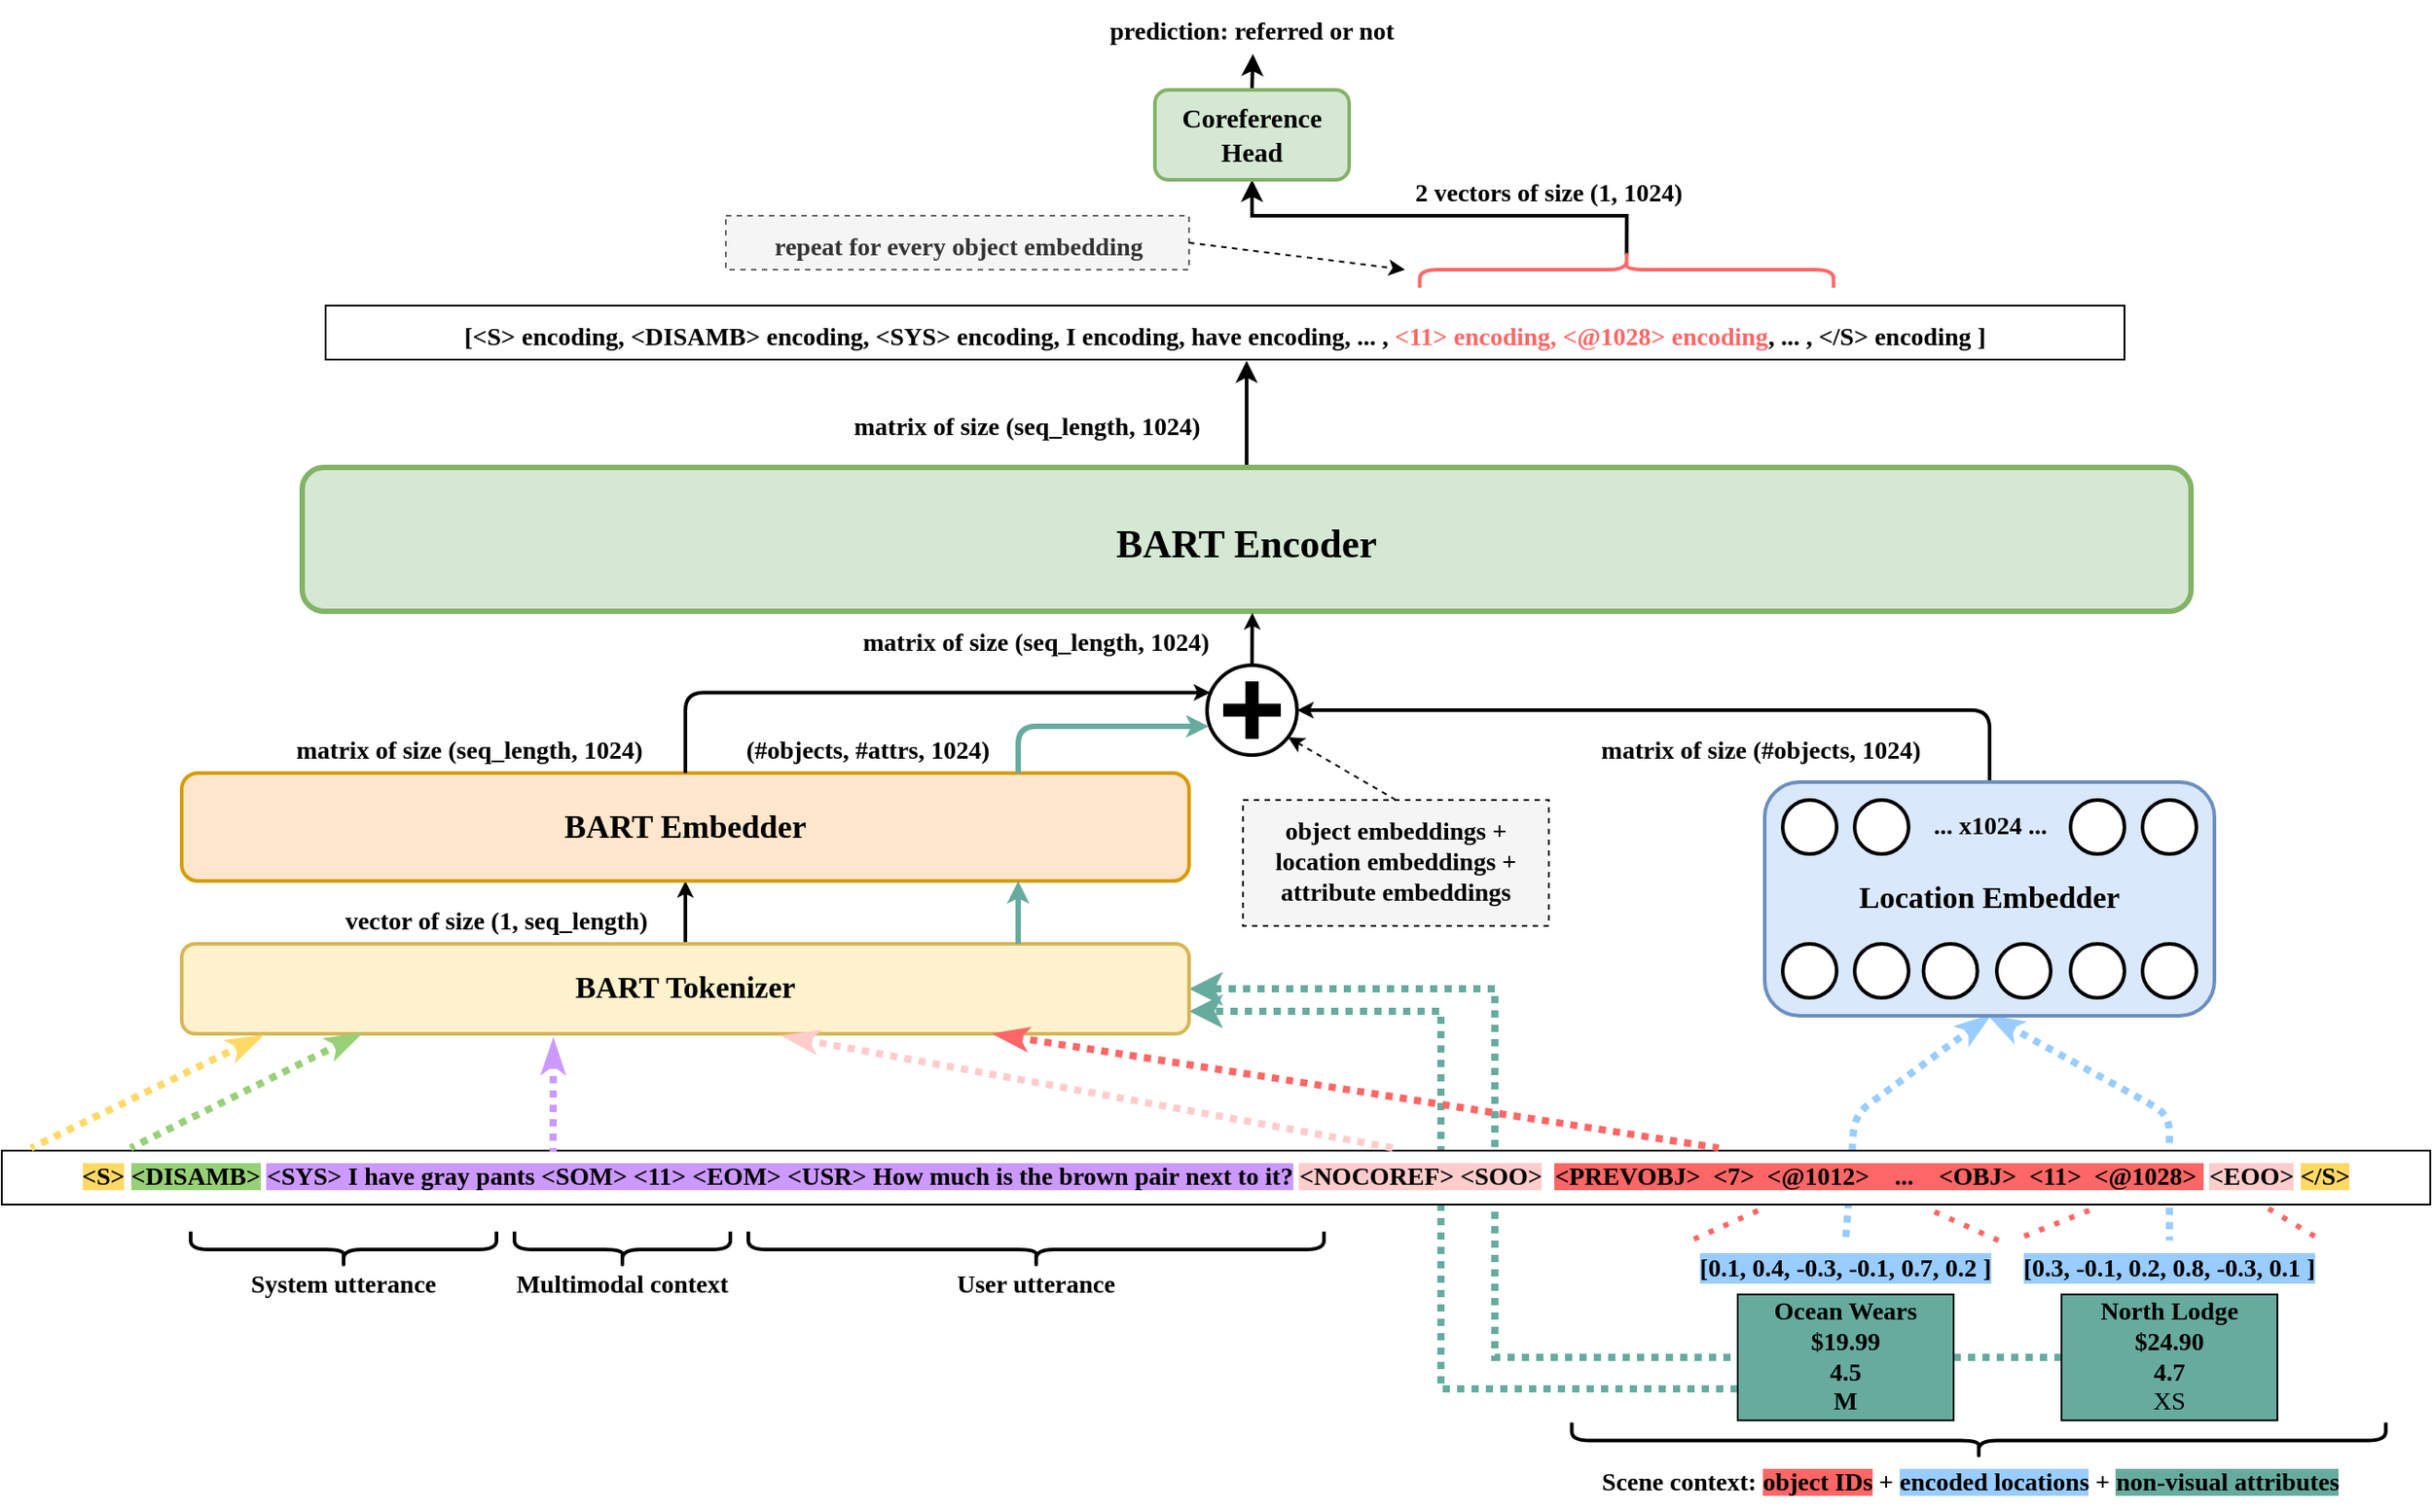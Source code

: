 <mxfile version="20.2.0" type="device"><diagram id="nJRgA7RGaKI04KDYHkOZ" name="Página-1"><mxGraphModel dx="3581" dy="1219" grid="0" gridSize="10" guides="1" tooltips="1" connect="1" arrows="1" fold="1" page="0" pageScale="1" pageWidth="827" pageHeight="1169" math="0" shadow="0"><root><mxCell id="0"/><mxCell id="1" parent="0"/><mxCell id="CJHG4yioOYbtJioHeOjv-8" style="edgeStyle=orthogonalEdgeStyle;rounded=0;orthogonalLoop=1;jettySize=auto;html=1;exitX=0;exitY=0.5;exitDx=0;exitDy=0;entryX=1;entryY=0.5;entryDx=0;entryDy=0;dashed=1;dashPattern=1 1;fontFamily=Montserrat;fontSource=https%3A%2F%2Ffonts.googleapis.com%2Fcss%3Ffamily%3DMontserrat;fontSize=14;strokeColor=#67AB9F;strokeWidth=4;" edge="1" parent="1" source="CJHG4yioOYbtJioHeOjv-4" target="u8ArKfXHlO8BDRcM86fr-21"><mxGeometry relative="1" as="geometry"><Array as="points"><mxPoint x="-800" y="745"/><mxPoint x="-800" y="540"/></Array></mxGeometry></mxCell><mxCell id="CJHG4yioOYbtJioHeOjv-6" style="edgeStyle=orthogonalEdgeStyle;rounded=0;orthogonalLoop=1;jettySize=auto;html=1;exitX=0;exitY=0.75;exitDx=0;exitDy=0;entryX=1;entryY=0.75;entryDx=0;entryDy=0;fontFamily=Montserrat;fontSource=https%3A%2F%2Ffonts.googleapis.com%2Fcss%3Ffamily%3DMontserrat;fontSize=14;dashed=1;dashPattern=1 1;strokeWidth=4;strokeColor=#67AB9F;" edge="1" parent="1" source="CJHG4yioOYbtJioHeOjv-3" target="u8ArKfXHlO8BDRcM86fr-21"><mxGeometry relative="1" as="geometry"><Array as="points"><mxPoint x="-830" y="763"/><mxPoint x="-830" y="553"/></Array></mxGeometry></mxCell><mxCell id="u8ArKfXHlO8BDRcM86fr-39" value="" style="endArrow=none;dashed=1;html=1;dashPattern=1 1;fontFamily=Montserrat;fontSource=https%3A%2F%2Ffonts.googleapis.com%2Fcss%3Ffamily%3DMontserrat;fontSize=14;fontColor=#000000;strokeColor=#99CCFF;strokeWidth=4;entryX=0.5;entryY=0;entryDx=0;entryDy=0;exitX=0.5;exitY=1;exitDx=0;exitDy=0;rounded=1;startArrow=classicThin;startFill=1;" parent="1" source="u8ArKfXHlO8BDRcM86fr-24" target="u8ArKfXHlO8BDRcM86fr-3" edge="1"><mxGeometry width="50" height="50" relative="1" as="geometry"><mxPoint x="-505" y="585.0" as="sourcePoint"/><mxPoint x="-595" y="690" as="targetPoint"/><Array as="points"><mxPoint x="-425" y="610"/></Array></mxGeometry></mxCell><mxCell id="u8ArKfXHlO8BDRcM86fr-38" value="" style="endArrow=none;dashed=1;html=1;dashPattern=1 1;fontFamily=Montserrat;fontSource=https%3A%2F%2Ffonts.googleapis.com%2Fcss%3Ffamily%3DMontserrat;fontSize=14;fontColor=#000000;strokeColor=#99CCFF;strokeWidth=4;entryX=0.5;entryY=0;entryDx=0;entryDy=0;exitX=0.5;exitY=1;exitDx=0;exitDy=0;rounded=1;startArrow=classicThin;startFill=1;" parent="1" source="u8ArKfXHlO8BDRcM86fr-24" target="u8ArKfXHlO8BDRcM86fr-2" edge="1"><mxGeometry width="50" height="50" relative="1" as="geometry"><mxPoint x="-870" y="590" as="sourcePoint"/><mxPoint x="-820" y="540" as="targetPoint"/><Array as="points"><mxPoint x="-600" y="610"/></Array></mxGeometry></mxCell><mxCell id="u8ArKfXHlO8BDRcM86fr-8" value="" style="rounded=0;whiteSpace=wrap;html=1;labelBackgroundColor=#99CCFF;fontFamily=Montserrat;fontSource=https%3A%2F%2Ffonts.googleapis.com%2Fcss%3Ffamily%3DMontserrat;fontSize=14;" parent="1" vertex="1"><mxGeometry x="-1630" y="630" width="1350" height="30" as="geometry"/></mxCell><mxCell id="u8ArKfXHlO8BDRcM86fr-1" value="&lt;font style=&quot;font-size: 14px;&quot; data-font-src=&quot;https://fonts.googleapis.com/css?family=Montserrat&quot; face=&quot;Montserrat&quot;&gt;&lt;b&gt;&lt;span style=&quot;background-color: rgb(255, 217, 102);&quot;&gt;&amp;lt;S&amp;gt;&lt;/span&gt; &lt;span style=&quot;background-color: rgb(151, 208, 119);&quot;&gt;&amp;lt;DISAMB&amp;gt;&lt;/span&gt; &lt;span style=&quot;background-color: rgb(204, 153, 255);&quot;&gt;&amp;lt;SYS&amp;gt; I have gray pants &amp;lt;SOM&amp;gt; &amp;lt;11&amp;gt; &amp;lt;EOM&amp;gt; &amp;lt;USR&amp;gt; How much is the brown pair next to it?&lt;/span&gt; &lt;span style=&quot;background-color: rgb(255, 204, 204);&quot;&gt;&amp;lt;NOCOREF&amp;gt; &amp;lt;SOO&amp;gt;&lt;/span&gt;&amp;nbsp; &lt;span style=&quot;background-color: rgb(255, 102, 102);&quot;&gt;&amp;lt;PREVOBJ&amp;gt;&amp;nbsp; &amp;lt;7&amp;gt;&amp;nbsp;&amp;nbsp;&lt;/span&gt;&lt;span style=&quot;background-color: rgb(255, 102, 102);&quot;&gt;&amp;lt;@1012&amp;gt;&amp;nbsp; &amp;nbsp; ...&amp;nbsp; &amp;nbsp; &amp;lt;OBJ&amp;gt;&amp;nbsp; &amp;lt;11&amp;gt;&amp;nbsp;&amp;nbsp;&lt;/span&gt;&lt;span style=&quot;background-color: rgb(255, 102, 102);&quot;&gt;&amp;lt;@1028&amp;gt;&amp;nbsp;&lt;/span&gt; &lt;span style=&quot;background-color: rgb(255, 204, 204);&quot;&gt;&amp;lt;EOO&amp;gt;&lt;/span&gt; &lt;span style=&quot;background-color: rgb(255, 217, 102);&quot;&gt;&amp;lt;/S&amp;gt;&lt;/span&gt;&lt;/b&gt;&lt;/font&gt;" style="text;html=1;strokeColor=none;fillColor=none;align=center;verticalAlign=middle;whiteSpace=wrap;rounded=0;" parent="1" vertex="1"><mxGeometry x="-1630" y="630" width="1350" height="30" as="geometry"/></mxCell><mxCell id="u8ArKfXHlO8BDRcM86fr-2" value="&lt;font face=&quot;Montserrat&quot;&gt;&lt;b&gt;[0.1, 0.4, -0.3, -0.1, 0.7, 0.2 ]&lt;/b&gt;&lt;/font&gt;" style="text;html=1;strokeColor=none;fillColor=none;align=center;verticalAlign=middle;whiteSpace=wrap;rounded=0;labelBackgroundColor=#99CCFF;fontSize=14;" parent="1" vertex="1"><mxGeometry x="-700" y="680" width="190" height="30" as="geometry"/></mxCell><mxCell id="u8ArKfXHlO8BDRcM86fr-3" value="&lt;font face=&quot;Montserrat&quot;&gt;&lt;b&gt;[0.3, -0.1, 0.2, 0.8, -0.3, 0.1 ]&lt;/b&gt;&lt;/font&gt;" style="text;html=1;strokeColor=none;fillColor=none;align=center;verticalAlign=middle;whiteSpace=wrap;rounded=0;labelBackgroundColor=#99CCFF;fontSize=14;" parent="1" vertex="1"><mxGeometry x="-520" y="680" width="190" height="30" as="geometry"/></mxCell><mxCell id="u8ArKfXHlO8BDRcM86fr-4" value="" style="endArrow=none;dashed=1;html=1;dashPattern=1 2;strokeWidth=3;rounded=0;fontFamily=Montserrat;fontSource=https%3A%2F%2Ffonts.googleapis.com%2Fcss%3Ffamily%3DMontserrat;fontSize=14;entryX=0.726;entryY=1.056;entryDx=0;entryDy=0;entryPerimeter=0;exitX=0.056;exitY=-0.024;exitDx=0;exitDy=0;fillColor=#f8cecc;strokeColor=#FF6666;exitPerimeter=0;" parent="1" source="u8ArKfXHlO8BDRcM86fr-2" target="u8ArKfXHlO8BDRcM86fr-1" edge="1"><mxGeometry width="50" height="50" relative="1" as="geometry"><mxPoint x="-910" y="810" as="sourcePoint"/><mxPoint x="-860" y="760" as="targetPoint"/></mxGeometry></mxCell><mxCell id="u8ArKfXHlO8BDRcM86fr-5" value="" style="endArrow=none;dashed=1;html=1;dashPattern=1 2;strokeWidth=3;rounded=0;fontFamily=Montserrat;fontSource=https%3A%2F%2Ffonts.googleapis.com%2Fcss%3Ffamily%3DMontserrat;fontSize=14;entryX=0.792;entryY=1.056;entryDx=0;entryDy=0;entryPerimeter=0;exitX=0;exitY=0;exitDx=0;exitDy=0;fillColor=#f8cecc;strokeColor=#FF6666;" parent="1" source="u8ArKfXHlO8BDRcM86fr-3" target="u8ArKfXHlO8BDRcM86fr-1" edge="1"><mxGeometry width="50" height="50" relative="1" as="geometry"><mxPoint x="-910" y="810" as="sourcePoint"/><mxPoint x="-860" y="760" as="targetPoint"/></mxGeometry></mxCell><mxCell id="u8ArKfXHlO8BDRcM86fr-6" value="" style="endArrow=none;dashed=1;html=1;dashPattern=1 2;strokeWidth=3;rounded=0;fontFamily=Montserrat;fontSource=https%3A%2F%2Ffonts.googleapis.com%2Fcss%3Ffamily%3DMontserrat;fontSize=14;entryX=0.86;entryY=1.1;entryDx=0;entryDy=0;entryPerimeter=0;exitX=0.075;exitY=-0.078;exitDx=0;exitDy=0;fillColor=#f8cecc;strokeColor=#FF6666;exitPerimeter=0;" parent="1" source="u8ArKfXHlO8BDRcM86fr-3" target="u8ArKfXHlO8BDRcM86fr-1" edge="1"><mxGeometry width="50" height="50" relative="1" as="geometry"><mxPoint x="-510" y="690" as="sourcePoint"/><mxPoint x="-550.8" y="671.68" as="targetPoint"/></mxGeometry></mxCell><mxCell id="u8ArKfXHlO8BDRcM86fr-7" value="" style="endArrow=none;dashed=1;html=1;dashPattern=1 2;strokeWidth=3;rounded=0;fontFamily=Montserrat;fontSource=https%3A%2F%2Ffonts.googleapis.com%2Fcss%3Ffamily%3DMontserrat;fontSize=14;entryX=0.931;entryY=1.011;entryDx=0;entryDy=0;entryPerimeter=0;exitX=0.925;exitY=-0.078;exitDx=0;exitDy=0;fillColor=#f8cecc;strokeColor=#FF6666;exitPerimeter=0;" parent="1" source="u8ArKfXHlO8BDRcM86fr-3" target="u8ArKfXHlO8BDRcM86fr-1" edge="1"><mxGeometry width="50" height="50" relative="1" as="geometry"><mxPoint x="-500" y="700" as="sourcePoint"/><mxPoint x="-540.8" y="681.68" as="targetPoint"/></mxGeometry></mxCell><mxCell id="u8ArKfXHlO8BDRcM86fr-9" value="" style="shape=curlyBracket;whiteSpace=wrap;html=1;rounded=1;flipH=1;labelBackgroundColor=#99CCFF;fontFamily=Montserrat;fontSource=https%3A%2F%2Ffonts.googleapis.com%2Fcss%3Ffamily%3DMontserrat;fontSize=14;rotation=90;strokeWidth=2;" parent="1" vertex="1"><mxGeometry x="-1450" y="600" width="20" height="170" as="geometry"/></mxCell><mxCell id="u8ArKfXHlO8BDRcM86fr-10" value="" style="shape=curlyBracket;whiteSpace=wrap;html=1;rounded=1;flipH=1;labelBackgroundColor=#99CCFF;fontFamily=Montserrat;fontSource=https%3A%2F%2Ffonts.googleapis.com%2Fcss%3Ffamily%3DMontserrat;fontSize=14;rotation=90;strokeWidth=2;" parent="1" vertex="1"><mxGeometry x="-1295" y="625" width="20" height="120" as="geometry"/></mxCell><mxCell id="u8ArKfXHlO8BDRcM86fr-11" value="" style="shape=curlyBracket;whiteSpace=wrap;html=1;rounded=1;flipH=1;labelBackgroundColor=#99CCFF;fontFamily=Montserrat;fontSource=https%3A%2F%2Ffonts.googleapis.com%2Fcss%3Ffamily%3DMontserrat;fontSize=14;rotation=90;strokeWidth=2;" parent="1" vertex="1"><mxGeometry x="-1065" y="525" width="20" height="320" as="geometry"/></mxCell><mxCell id="u8ArKfXHlO8BDRcM86fr-12" value="" style="shape=curlyBracket;whiteSpace=wrap;html=1;rounded=1;flipH=1;labelBackgroundColor=#99CCFF;fontFamily=Montserrat;fontSource=https%3A%2F%2Ffonts.googleapis.com%2Fcss%3Ffamily%3DMontserrat;fontSize=14;rotation=90;strokeWidth=2;" parent="1" vertex="1"><mxGeometry x="-541" y="565" width="20" height="452.5" as="geometry"/></mxCell><mxCell id="u8ArKfXHlO8BDRcM86fr-14" value="&lt;b&gt;System utterance&lt;/b&gt;" style="text;html=1;strokeColor=none;fillColor=none;align=center;verticalAlign=middle;whiteSpace=wrap;rounded=0;labelBackgroundColor=none;fontFamily=Montserrat;fontSource=https%3A%2F%2Ffonts.googleapis.com%2Fcss%3Ffamily%3DMontserrat;fontSize=14;" parent="1" vertex="1"><mxGeometry x="-1515" y="690" width="150" height="30" as="geometry"/></mxCell><mxCell id="u8ArKfXHlO8BDRcM86fr-15" value="&lt;b&gt;Multimodal context&lt;/b&gt;" style="text;html=1;strokeColor=none;fillColor=none;align=center;verticalAlign=middle;whiteSpace=wrap;rounded=0;labelBackgroundColor=none;fontFamily=Montserrat;fontSource=https%3A%2F%2Ffonts.googleapis.com%2Fcss%3Ffamily%3DMontserrat;fontSize=14;" parent="1" vertex="1"><mxGeometry x="-1360" y="690" width="150" height="30" as="geometry"/></mxCell><mxCell id="u8ArKfXHlO8BDRcM86fr-16" value="&lt;b&gt;User utterance&lt;/b&gt;" style="text;html=1;strokeColor=none;fillColor=none;align=center;verticalAlign=middle;whiteSpace=wrap;rounded=0;labelBackgroundColor=none;fontFamily=Montserrat;fontSource=https%3A%2F%2Ffonts.googleapis.com%2Fcss%3Ffamily%3DMontserrat;fontSize=14;" parent="1" vertex="1"><mxGeometry x="-1130" y="690" width="150" height="30" as="geometry"/></mxCell><mxCell id="u8ArKfXHlO8BDRcM86fr-17" value="&lt;b&gt;Scene context: &lt;span style=&quot;background-color: rgb(255, 102, 102);&quot;&gt;object IDs&lt;/span&gt;&amp;nbsp;+ &lt;span style=&quot;background-color: rgb(153, 204, 255);&quot;&gt;encoded locations&lt;/span&gt;&lt;/b&gt;&lt;b&gt;&amp;nbsp;+ &lt;span style=&quot;background-color: rgb(103, 171, 159);&quot;&gt;non-visual attributes&lt;/span&gt;&lt;/b&gt;" style="text;html=1;strokeColor=none;fillColor=none;align=center;verticalAlign=middle;whiteSpace=wrap;rounded=0;labelBackgroundColor=none;fontFamily=Montserrat;fontSource=https%3A%2F%2Ffonts.googleapis.com%2Fcss%3Ffamily%3DMontserrat;fontSize=14;" parent="1" vertex="1"><mxGeometry x="-780" y="800" width="489" height="30" as="geometry"/></mxCell><mxCell id="u8ArKfXHlO8BDRcM86fr-47" style="edgeStyle=orthogonalEdgeStyle;rounded=1;orthogonalLoop=1;jettySize=auto;html=1;exitX=0.5;exitY=0;exitDx=0;exitDy=0;entryX=0.5;entryY=1;entryDx=0;entryDy=0;fontFamily=Montserrat;fontSource=https%3A%2F%2Ffonts.googleapis.com%2Fcss%3Ffamily%3DMontserrat;fontSize=16;fontColor=#000000;startArrow=none;startFill=0;strokeColor=#000000;strokeWidth=2;endArrow=classic;endFill=1;endSize=3;startSize=5;" parent="1" source="u8ArKfXHlO8BDRcM86fr-21" target="u8ArKfXHlO8BDRcM86fr-22" edge="1"><mxGeometry relative="1" as="geometry"/></mxCell><mxCell id="u8ArKfXHlO8BDRcM86fr-21" value="&lt;b&gt;&lt;font style=&quot;font-size: 17px;&quot;&gt;BART Tokenizer&lt;/font&gt;&lt;/b&gt;" style="rounded=1;whiteSpace=wrap;html=1;labelBackgroundColor=none;fontFamily=Montserrat;fontSource=https%3A%2F%2Ffonts.googleapis.com%2Fcss%3Ffamily%3DMontserrat;fontSize=14;strokeWidth=2;fillColor=#fff2cc;strokeColor=#d6b656;" parent="1" vertex="1"><mxGeometry x="-1530" y="515" width="560" height="50" as="geometry"/></mxCell><mxCell id="u8ArKfXHlO8BDRcM86fr-22" value="&lt;h5&gt;&lt;b&gt;&lt;font style=&quot;font-size: 18px;&quot;&gt;BART Embedder&lt;/font&gt;&lt;/b&gt;&lt;/h5&gt;" style="rounded=1;whiteSpace=wrap;html=1;labelBackgroundColor=none;fontFamily=Montserrat;fontSource=https%3A%2F%2Ffonts.googleapis.com%2Fcss%3Ffamily%3DMontserrat;fontSize=14;strokeWidth=2;fillColor=#ffe6cc;strokeColor=#d79b00;" parent="1" vertex="1"><mxGeometry x="-1530" y="420" width="560" height="60" as="geometry"/></mxCell><mxCell id="u8ArKfXHlO8BDRcM86fr-90" style="edgeStyle=orthogonalEdgeStyle;rounded=0;orthogonalLoop=1;jettySize=auto;html=1;exitX=0.5;exitY=0;exitDx=0;exitDy=0;entryX=0.512;entryY=1.022;entryDx=0;entryDy=0;entryPerimeter=0;fontFamily=Montserrat;fontSource=https%3A%2F%2Ffonts.googleapis.com%2Fcss%3Ffamily%3DMontserrat;fontSize=14;fontColor=#000000;startArrow=none;startFill=0;endArrow=classic;endFill=1;strokeColor=#000000;strokeWidth=2;" parent="1" source="u8ArKfXHlO8BDRcM86fr-23" target="u8ArKfXHlO8BDRcM86fr-88" edge="1"><mxGeometry relative="1" as="geometry"/></mxCell><mxCell id="u8ArKfXHlO8BDRcM86fr-23" value="&lt;h1&gt;&lt;b&gt;&lt;font style=&quot;font-size: 22px;&quot;&gt;BART Encoder&lt;/font&gt;&lt;/b&gt;&lt;/h1&gt;" style="rounded=1;whiteSpace=wrap;html=1;labelBackgroundColor=none;fontFamily=Montserrat;fontSource=https%3A%2F%2Ffonts.googleapis.com%2Fcss%3Ffamily%3DMontserrat;fontSize=14;strokeWidth=3;fillColor=#d5e8d4;strokeColor=#82b366;" parent="1" vertex="1"><mxGeometry x="-1463" y="250" width="1050" height="80" as="geometry"/></mxCell><mxCell id="u8ArKfXHlO8BDRcM86fr-59" style="edgeStyle=orthogonalEdgeStyle;rounded=1;orthogonalLoop=1;jettySize=auto;html=1;exitX=0.5;exitY=0;exitDx=0;exitDy=0;entryX=1;entryY=0.5;entryDx=0;entryDy=0;fontFamily=Montserrat;fontSource=https%3A%2F%2Ffonts.googleapis.com%2Fcss%3Ffamily%3DMontserrat;fontSize=20;fontColor=#000000;startArrow=none;startFill=0;endArrow=classic;endFill=1;startSize=5;endSize=3;strokeColor=#000000;strokeWidth=2;" parent="1" source="u8ArKfXHlO8BDRcM86fr-24" target="u8ArKfXHlO8BDRcM86fr-48" edge="1"><mxGeometry relative="1" as="geometry"/></mxCell><mxCell id="u8ArKfXHlO8BDRcM86fr-24" value="&lt;font size=&quot;1&quot; style=&quot;&quot;&gt;&lt;b style=&quot;font-size: 17px;&quot;&gt;Location Embedder&lt;/b&gt;&lt;/font&gt;" style="rounded=1;whiteSpace=wrap;html=1;labelBackgroundColor=none;fontFamily=Montserrat;fontSource=https%3A%2F%2Ffonts.googleapis.com%2Fcss%3Ffamily%3DMontserrat;fontSize=14;strokeWidth=2;fillColor=#dae8fc;strokeColor=#6c8ebf;" parent="1" vertex="1"><mxGeometry x="-650" y="425" width="250" height="130" as="geometry"/></mxCell><mxCell id="u8ArKfXHlO8BDRcM86fr-25" value="" style="ellipse;whiteSpace=wrap;html=1;aspect=fixed;labelBackgroundColor=none;fontFamily=Montserrat;fontSource=https%3A%2F%2Ffonts.googleapis.com%2Fcss%3Ffamily%3DMontserrat;fontSize=14;fontColor=#000000;strokeWidth=2;" parent="1" vertex="1"><mxGeometry x="-640" y="515" width="30" height="30" as="geometry"/></mxCell><mxCell id="u8ArKfXHlO8BDRcM86fr-26" value="" style="ellipse;whiteSpace=wrap;html=1;aspect=fixed;labelBackgroundColor=none;fontFamily=Montserrat;fontSource=https%3A%2F%2Ffonts.googleapis.com%2Fcss%3Ffamily%3DMontserrat;fontSize=14;fontColor=#000000;strokeWidth=2;" parent="1" vertex="1"><mxGeometry x="-600" y="515" width="30" height="30" as="geometry"/></mxCell><mxCell id="u8ArKfXHlO8BDRcM86fr-27" value="" style="ellipse;whiteSpace=wrap;html=1;aspect=fixed;labelBackgroundColor=none;fontFamily=Montserrat;fontSource=https%3A%2F%2Ffonts.googleapis.com%2Fcss%3Ffamily%3DMontserrat;fontSize=14;fontColor=#000000;strokeWidth=2;" parent="1" vertex="1"><mxGeometry x="-561.75" y="515" width="30" height="30" as="geometry"/></mxCell><mxCell id="u8ArKfXHlO8BDRcM86fr-28" value="" style="ellipse;whiteSpace=wrap;html=1;aspect=fixed;labelBackgroundColor=none;fontFamily=Montserrat;fontSource=https%3A%2F%2Ffonts.googleapis.com%2Fcss%3Ffamily%3DMontserrat;fontSize=14;fontColor=#000000;strokeWidth=2;" parent="1" vertex="1"><mxGeometry x="-521" y="515" width="30" height="30" as="geometry"/></mxCell><mxCell id="u8ArKfXHlO8BDRcM86fr-29" value="" style="ellipse;whiteSpace=wrap;html=1;aspect=fixed;labelBackgroundColor=none;fontFamily=Montserrat;fontSource=https%3A%2F%2Ffonts.googleapis.com%2Fcss%3Ffamily%3DMontserrat;fontSize=14;fontColor=#000000;strokeWidth=2;" parent="1" vertex="1"><mxGeometry x="-480" y="515" width="30" height="30" as="geometry"/></mxCell><mxCell id="u8ArKfXHlO8BDRcM86fr-30" value="" style="ellipse;whiteSpace=wrap;html=1;aspect=fixed;labelBackgroundColor=none;fontFamily=Montserrat;fontSource=https%3A%2F%2Ffonts.googleapis.com%2Fcss%3Ffamily%3DMontserrat;fontSize=14;fontColor=#000000;strokeWidth=2;" parent="1" vertex="1"><mxGeometry x="-440" y="515" width="30" height="30" as="geometry"/></mxCell><mxCell id="u8ArKfXHlO8BDRcM86fr-31" value="" style="ellipse;whiteSpace=wrap;html=1;aspect=fixed;labelBackgroundColor=none;fontFamily=Montserrat;fontSource=https%3A%2F%2Ffonts.googleapis.com%2Fcss%3Ffamily%3DMontserrat;fontSize=14;fontColor=#000000;strokeWidth=2;" parent="1" vertex="1"><mxGeometry x="-640" y="435" width="30" height="30" as="geometry"/></mxCell><mxCell id="u8ArKfXHlO8BDRcM86fr-32" value="" style="ellipse;whiteSpace=wrap;html=1;aspect=fixed;labelBackgroundColor=none;fontFamily=Montserrat;fontSource=https%3A%2F%2Ffonts.googleapis.com%2Fcss%3Ffamily%3DMontserrat;fontSize=14;fontColor=#000000;strokeWidth=2;" parent="1" vertex="1"><mxGeometry x="-600" y="435" width="30" height="30" as="geometry"/></mxCell><mxCell id="u8ArKfXHlO8BDRcM86fr-35" value="" style="ellipse;whiteSpace=wrap;html=1;aspect=fixed;labelBackgroundColor=none;fontFamily=Montserrat;fontSource=https%3A%2F%2Ffonts.googleapis.com%2Fcss%3Ffamily%3DMontserrat;fontSize=14;fontColor=#000000;strokeWidth=2;" parent="1" vertex="1"><mxGeometry x="-480" y="435" width="30" height="30" as="geometry"/></mxCell><mxCell id="u8ArKfXHlO8BDRcM86fr-36" value="" style="ellipse;whiteSpace=wrap;html=1;aspect=fixed;labelBackgroundColor=none;fontFamily=Montserrat;fontSource=https%3A%2F%2Ffonts.googleapis.com%2Fcss%3Ffamily%3DMontserrat;fontSize=14;fontColor=#000000;strokeWidth=2;" parent="1" vertex="1"><mxGeometry x="-440" y="435" width="30" height="30" as="geometry"/></mxCell><mxCell id="u8ArKfXHlO8BDRcM86fr-37" value="&lt;b&gt;... x1024 ...&lt;/b&gt;" style="text;html=1;strokeColor=none;fillColor=none;align=center;verticalAlign=middle;whiteSpace=wrap;rounded=0;labelBackgroundColor=none;fontFamily=Montserrat;fontSource=https%3A%2F%2Ffonts.googleapis.com%2Fcss%3Ffamily%3DMontserrat;fontSize=14;fontColor=#000000;" parent="1" vertex="1"><mxGeometry x="-562.5" y="435" width="75" height="30" as="geometry"/></mxCell><mxCell id="u8ArKfXHlO8BDRcM86fr-40" value="" style="endArrow=none;dashed=1;html=1;dashPattern=1 1;fontFamily=Montserrat;fontSource=https%3A%2F%2Ffonts.googleapis.com%2Fcss%3Ffamily%3DMontserrat;fontSize=14;fontColor=#000000;strokeColor=#FFD966;strokeWidth=4;entryX=0.012;entryY=-0.048;entryDx=0;entryDy=0;exitX=0.079;exitY=1.027;exitDx=0;exitDy=0;rounded=1;startArrow=classicThin;startFill=1;entryPerimeter=0;exitPerimeter=0;" parent="1" source="u8ArKfXHlO8BDRcM86fr-21" target="u8ArKfXHlO8BDRcM86fr-1" edge="1"><mxGeometry width="50" height="50" relative="1" as="geometry"><mxPoint x="-1530" y="510.0" as="sourcePoint"/><mxPoint x="-1620" y="615" as="targetPoint"/><Array as="points"/></mxGeometry></mxCell><mxCell id="u8ArKfXHlO8BDRcM86fr-43" value="" style="endArrow=none;dashed=1;html=1;dashPattern=1 1;fontFamily=Montserrat;fontSource=https%3A%2F%2Ffonts.googleapis.com%2Fcss%3Ffamily%3DMontserrat;fontSize=14;fontColor=#000000;strokeColor=#97D077;strokeWidth=4;entryX=0.053;entryY=-0.048;entryDx=0;entryDy=0;exitX=0.177;exitY=1.004;exitDx=0;exitDy=0;rounded=1;startArrow=classicThin;startFill=1;entryPerimeter=0;exitPerimeter=0;" parent="1" source="u8ArKfXHlO8BDRcM86fr-21" target="u8ArKfXHlO8BDRcM86fr-1" edge="1"><mxGeometry width="50" height="50" relative="1" as="geometry"><mxPoint x="-1475.76" y="576.35" as="sourcePoint"/><mxPoint x="-1603.8" y="638.56" as="targetPoint"/><Array as="points"/></mxGeometry></mxCell><mxCell id="u8ArKfXHlO8BDRcM86fr-44" value="" style="endArrow=none;dashed=1;html=1;dashPattern=1 1;fontFamily=Montserrat;fontSource=https%3A%2F%2Ffonts.googleapis.com%2Fcss%3Ffamily%3DMontserrat;fontSize=14;fontColor=#000000;strokeColor=#CC99FF;strokeWidth=4;entryX=0.227;entryY=0.026;entryDx=0;entryDy=0;exitX=0.369;exitY=1.071;exitDx=0;exitDy=0;rounded=1;startArrow=classicThin;startFill=1;entryPerimeter=0;exitPerimeter=0;" parent="1" source="u8ArKfXHlO8BDRcM86fr-21" target="u8ArKfXHlO8BDRcM86fr-1" edge="1"><mxGeometry width="50" height="50" relative="1" as="geometry"><mxPoint x="-1465.76" y="586.35" as="sourcePoint"/><mxPoint x="-1593.8" y="648.56" as="targetPoint"/><Array as="points"/></mxGeometry></mxCell><mxCell id="u8ArKfXHlO8BDRcM86fr-45" value="" style="endArrow=none;dashed=1;html=1;dashPattern=1 1;fontFamily=Montserrat;fontSource=https%3A%2F%2Ffonts.googleapis.com%2Fcss%3Ffamily%3DMontserrat;fontSize=14;fontColor=#000000;strokeColor=#FFCCCC;strokeWidth=4;entryX=0.573;entryY=-0.048;entryDx=0;entryDy=0;exitX=0.598;exitY=1.027;exitDx=0;exitDy=0;rounded=1;startArrow=classicThin;startFill=1;entryPerimeter=0;exitPerimeter=0;" parent="1" source="u8ArKfXHlO8BDRcM86fr-21" target="u8ArKfXHlO8BDRcM86fr-1" edge="1"><mxGeometry width="50" height="50" relative="1" as="geometry"><mxPoint x="-1455.76" y="596.35" as="sourcePoint"/><mxPoint x="-1583.8" y="658.56" as="targetPoint"/><Array as="points"/></mxGeometry></mxCell><mxCell id="u8ArKfXHlO8BDRcM86fr-46" value="" style="endArrow=none;dashed=1;html=1;dashPattern=1 1;fontFamily=Montserrat;fontSource=https%3A%2F%2Ffonts.googleapis.com%2Fcss%3Ffamily%3DMontserrat;fontSize=14;fontColor=#000000;strokeColor=#FF6666;strokeWidth=4;entryX=0.707;entryY=-0.048;entryDx=0;entryDy=0;exitX=0.807;exitY=1.004;exitDx=0;exitDy=0;rounded=1;startArrow=classicThin;startFill=1;entryPerimeter=0;exitPerimeter=0;" parent="1" source="u8ArKfXHlO8BDRcM86fr-21" target="u8ArKfXHlO8BDRcM86fr-1" edge="1"><mxGeometry width="50" height="50" relative="1" as="geometry"><mxPoint x="-1185.12" y="576.35" as="sourcePoint"/><mxPoint x="-846.45" y="638.56" as="targetPoint"/><Array as="points"/></mxGeometry></mxCell><mxCell id="u8ArKfXHlO8BDRcM86fr-64" style="edgeStyle=orthogonalEdgeStyle;rounded=1;orthogonalLoop=1;jettySize=auto;html=1;exitX=0.5;exitY=0;exitDx=0;exitDy=0;entryX=0.503;entryY=1.011;entryDx=0;entryDy=0;entryPerimeter=0;fontFamily=Montserrat;fontSource=https%3A%2F%2Ffonts.googleapis.com%2Fcss%3Ffamily%3DMontserrat;fontSize=15;fontColor=#000000;startArrow=none;startFill=0;endArrow=classic;endFill=1;startSize=5;endSize=3;strokeColor=#000000;strokeWidth=2;" parent="1" source="u8ArKfXHlO8BDRcM86fr-48" target="u8ArKfXHlO8BDRcM86fr-23" edge="1"><mxGeometry relative="1" as="geometry"/></mxCell><mxCell id="u8ArKfXHlO8BDRcM86fr-48" value="" style="ellipse;whiteSpace=wrap;html=1;aspect=fixed;labelBackgroundColor=none;fontFamily=Montserrat;fontSource=https%3A%2F%2Ffonts.googleapis.com%2Fcss%3Ffamily%3DMontserrat;fontSize=16;fontColor=#000000;strokeWidth=2;" parent="1" vertex="1"><mxGeometry x="-960" y="360" width="50" height="50" as="geometry"/></mxCell><mxCell id="u8ArKfXHlO8BDRcM86fr-49" value="" style="shape=cross;whiteSpace=wrap;html=1;labelBackgroundColor=none;fontFamily=Montserrat;fontSource=https%3A%2F%2Ffonts.googleapis.com%2Fcss%3Ffamily%3DMontserrat;fontSize=16;fontColor=#000000;strokeWidth=2;size=0.178;gradientColor=none;fillColor=#000000;" parent="1" vertex="1"><mxGeometry x="-950" y="370" width="30" height="30" as="geometry"/></mxCell><mxCell id="u8ArKfXHlO8BDRcM86fr-79" value="&lt;font style=&quot;font-size: 14px;&quot;&gt;&lt;b&gt;vector of size (1, seq_length)&lt;/b&gt;&lt;/font&gt;" style="text;html=1;strokeColor=none;fillColor=none;align=center;verticalAlign=middle;whiteSpace=wrap;rounded=0;shadow=0;labelBackgroundColor=none;fontFamily=Montserrat;fontSource=https%3A%2F%2Ffonts.googleapis.com%2Fcss%3Ffamily%3DMontserrat;fontSize=22;fontColor=#000000;" parent="1" vertex="1"><mxGeometry x="-1455" y="485" width="200" height="30" as="geometry"/></mxCell><mxCell id="u8ArKfXHlO8BDRcM86fr-80" value="&lt;font style=&quot;font-size: 14px;&quot;&gt;&lt;b&gt;matrix of size (seq_length, 1024)&lt;/b&gt;&lt;/font&gt;" style="text;html=1;strokeColor=none;fillColor=none;align=center;verticalAlign=middle;whiteSpace=wrap;rounded=0;shadow=0;labelBackgroundColor=none;fontFamily=Montserrat;fontSource=https%3A%2F%2Ffonts.googleapis.com%2Fcss%3Ffamily%3DMontserrat;fontSize=22;fontColor=#000000;" parent="1" vertex="1"><mxGeometry x="-1490" y="390" width="240" height="30" as="geometry"/></mxCell><mxCell id="u8ArKfXHlO8BDRcM86fr-81" value="&lt;font style=&quot;font-size: 14px;&quot;&gt;&lt;b&gt;matrix of size (#objects, 1024)&lt;/b&gt;&lt;/font&gt;" style="text;html=1;strokeColor=none;fillColor=none;align=center;verticalAlign=middle;whiteSpace=wrap;rounded=0;shadow=0;labelBackgroundColor=none;fontFamily=Montserrat;fontSource=https%3A%2F%2Ffonts.googleapis.com%2Fcss%3Ffamily%3DMontserrat;fontSize=22;fontColor=#000000;" parent="1" vertex="1"><mxGeometry x="-771.75" y="390" width="240" height="30" as="geometry"/></mxCell><mxCell id="u8ArKfXHlO8BDRcM86fr-82" value="&lt;font style=&quot;font-size: 14px;&quot;&gt;&lt;b&gt;matrix of size (seq_length, 1024)&lt;/b&gt;&lt;/font&gt;" style="text;html=1;strokeColor=none;fillColor=none;align=center;verticalAlign=middle;whiteSpace=wrap;rounded=0;shadow=0;labelBackgroundColor=none;fontFamily=Montserrat;fontSource=https%3A%2F%2Ffonts.googleapis.com%2Fcss%3Ffamily%3DMontserrat;fontSize=22;fontColor=#000000;" parent="1" vertex="1"><mxGeometry x="-1175" y="330" width="240" height="30" as="geometry"/></mxCell><mxCell id="u8ArKfXHlO8BDRcM86fr-86" value="" style="endArrow=classic;html=1;rounded=0;fontFamily=Montserrat;fontSource=https%3A%2F%2Ffonts.googleapis.com%2Fcss%3Ffamily%3DMontserrat;fontSize=14;fontColor=#000000;strokeColor=#000000;strokeWidth=1;exitX=0.5;exitY=0;exitDx=0;exitDy=0;dashed=1;" parent="1" source="CJHG4yioOYbtJioHeOjv-15" edge="1"><mxGeometry width="50" height="50" relative="1" as="geometry"><mxPoint x="-835" y="430" as="sourcePoint"/><mxPoint x="-915" y="400" as="targetPoint"/></mxGeometry></mxCell><mxCell id="u8ArKfXHlO8BDRcM86fr-87" value="&lt;font style=&quot;font-size: 14px;&quot;&gt;&lt;b&gt;matrix of size (seq_length, 1024)&lt;/b&gt;&lt;/font&gt;" style="text;html=1;strokeColor=none;fillColor=none;align=center;verticalAlign=middle;whiteSpace=wrap;rounded=0;shadow=0;labelBackgroundColor=none;fontFamily=Montserrat;fontSource=https%3A%2F%2Ffonts.googleapis.com%2Fcss%3Ffamily%3DMontserrat;fontSize=22;fontColor=#000000;" parent="1" vertex="1"><mxGeometry x="-1180" y="210" width="240" height="30" as="geometry"/></mxCell><mxCell id="u8ArKfXHlO8BDRcM86fr-88" value="&lt;font style=&quot;font-size: 14px;&quot;&gt;&lt;b&gt;[&amp;lt;S&amp;gt; encoding, &amp;lt;DISAMB&amp;gt; encoding, &amp;lt;SYS&amp;gt; encoding, I encoding, have encoding, ... , &lt;font color=&quot;#ff6666&quot;&gt;&amp;lt;11&amp;gt; encoding, &amp;lt;@1028&amp;gt; encoding&lt;/font&gt;, ... , &amp;lt;/S&amp;gt; encoding ]&lt;/b&gt;&lt;/font&gt;" style="text;html=1;align=center;verticalAlign=middle;whiteSpace=wrap;rounded=0;shadow=0;labelBackgroundColor=none;fontFamily=Montserrat;fontSource=https%3A%2F%2Ffonts.googleapis.com%2Fcss%3Ffamily%3DMontserrat;fontSize=22;strokeColor=default;" parent="1" vertex="1"><mxGeometry x="-1450" y="160" width="1000" height="30" as="geometry"/></mxCell><mxCell id="u8ArKfXHlO8BDRcM86fr-93" style="edgeStyle=orthogonalEdgeStyle;rounded=0;orthogonalLoop=1;jettySize=auto;html=1;entryX=0.5;entryY=1;entryDx=0;entryDy=0;fontFamily=Montserrat;fontSource=https%3A%2F%2Ffonts.googleapis.com%2Fcss%3Ffamily%3DMontserrat;fontSize=15;fontColor=#000000;startArrow=none;startFill=0;endArrow=classic;endFill=1;strokeColor=#000000;strokeWidth=2;exitX=0.1;exitY=0.5;exitDx=0;exitDy=0;exitPerimeter=0;" parent="1" source="u8ArKfXHlO8BDRcM86fr-91" target="u8ArKfXHlO8BDRcM86fr-92" edge="1"><mxGeometry relative="1" as="geometry"><Array as="points"><mxPoint x="-727" y="110"/><mxPoint x="-935" y="110"/></Array></mxGeometry></mxCell><mxCell id="u8ArKfXHlO8BDRcM86fr-91" value="" style="shape=curlyBracket;whiteSpace=wrap;html=1;rounded=1;flipH=1;shadow=0;labelBackgroundColor=none;fontFamily=Montserrat;fontSource=https%3A%2F%2Ffonts.googleapis.com%2Fcss%3Ffamily%3DMontserrat;fontSize=14;strokeColor=#FF6666;strokeWidth=2;fillColor=#f8cecc;rotation=-90;" parent="1" vertex="1"><mxGeometry x="-736.75" y="25" width="20" height="230" as="geometry"/></mxCell><mxCell id="u8ArKfXHlO8BDRcM86fr-97" style="edgeStyle=orthogonalEdgeStyle;rounded=0;orthogonalLoop=1;jettySize=auto;html=1;exitX=0.5;exitY=0;exitDx=0;exitDy=0;fontFamily=Montserrat;fontSource=https%3A%2F%2Ffonts.googleapis.com%2Fcss%3Ffamily%3DMontserrat;fontSize=15;fontColor=#000000;startArrow=none;startFill=0;endArrow=classic;endFill=1;strokeColor=#000000;strokeWidth=2;" parent="1" source="u8ArKfXHlO8BDRcM86fr-92" edge="1"><mxGeometry relative="1" as="geometry"><mxPoint x="-934.5" y="20" as="targetPoint"/></mxGeometry></mxCell><mxCell id="u8ArKfXHlO8BDRcM86fr-92" value="&lt;b&gt;&lt;font style=&quot;font-size: 15px;&quot; color=&quot;#000000&quot;&gt;Coreference Head&lt;/font&gt;&lt;/b&gt;" style="rounded=1;whiteSpace=wrap;html=1;shadow=0;labelBackgroundColor=none;fontFamily=Montserrat;fontSource=https%3A%2F%2Ffonts.googleapis.com%2Fcss%3Ffamily%3DMontserrat;fontSize=14;strokeColor=#82b366;strokeWidth=2;fillColor=#d5e8d4;" parent="1" vertex="1"><mxGeometry x="-989" y="40" width="108" height="50" as="geometry"/></mxCell><mxCell id="u8ArKfXHlO8BDRcM86fr-94" value="&lt;font style=&quot;font-size: 14px;&quot;&gt;&lt;b&gt;2 vectors of size (1, 1024)&lt;/b&gt;&lt;/font&gt;" style="text;html=1;strokeColor=none;fillColor=none;align=center;verticalAlign=middle;whiteSpace=wrap;rounded=0;shadow=0;labelBackgroundColor=none;fontFamily=Montserrat;fontSource=https%3A%2F%2Ffonts.googleapis.com%2Fcss%3Ffamily%3DMontserrat;fontSize=22;fontColor=#000000;" parent="1" vertex="1"><mxGeometry x="-870" y="80" width="200" height="30" as="geometry"/></mxCell><mxCell id="u8ArKfXHlO8BDRcM86fr-95" value="&lt;div style=&quot;&quot;&gt;&lt;b style=&quot;font-size: 14px; background-color: initial;&quot;&gt;repeat for every object embedding&lt;/b&gt;&lt;/div&gt;" style="text;html=1;strokeColor=#666666;fillColor=#f5f5f5;align=center;verticalAlign=middle;whiteSpace=wrap;rounded=0;shadow=0;labelBackgroundColor=none;fontFamily=Montserrat;fontSource=https%3A%2F%2Ffonts.googleapis.com%2Fcss%3Ffamily%3DMontserrat;fontSize=22;fontColor=#333333;dashed=1;" parent="1" vertex="1"><mxGeometry x="-1227.5" y="110" width="257.5" height="30" as="geometry"/></mxCell><mxCell id="u8ArKfXHlO8BDRcM86fr-96" value="" style="endArrow=classic;html=1;rounded=0;fontFamily=Montserrat;fontSource=https%3A%2F%2Ffonts.googleapis.com%2Fcss%3Ffamily%3DMontserrat;fontSize=14;fontColor=#000000;strokeColor=#000000;strokeWidth=1;exitX=1;exitY=0.5;exitDx=0;exitDy=0;dashed=1;" parent="1" source="u8ArKfXHlO8BDRcM86fr-95" edge="1"><mxGeometry width="50" height="50" relative="1" as="geometry"><mxPoint x="-850" y="460" as="sourcePoint"/><mxPoint x="-850" y="140" as="targetPoint"/></mxGeometry></mxCell><mxCell id="u8ArKfXHlO8BDRcM86fr-98" value="&lt;font style=&quot;font-size: 14px;&quot;&gt;&lt;b&gt;prediction: referred or not&lt;/b&gt;&lt;/font&gt;" style="text;html=1;strokeColor=none;fillColor=none;align=center;verticalAlign=middle;whiteSpace=wrap;rounded=0;shadow=0;labelBackgroundColor=none;fontFamily=Montserrat;fontSource=https%3A%2F%2Ffonts.googleapis.com%2Fcss%3Ffamily%3DMontserrat;fontSize=22;fontColor=#000000;" parent="1" vertex="1"><mxGeometry x="-1035" y="-10" width="200" height="30" as="geometry"/></mxCell><mxCell id="CJHG4yioOYbtJioHeOjv-3" value="&lt;font style=&quot;font-size: 14px;&quot; data-font-src=&quot;https://fonts.googleapis.com/css?family=Montserrat&quot; face=&quot;Montserrat&quot;&gt;&lt;b&gt;Ocean Wears&lt;br&gt;$19.99&lt;br&gt;4.5&lt;br&gt;M&lt;/b&gt;&lt;br&gt;&lt;/font&gt;" style="text;html=1;strokeColor=default;fillColor=#67AB9F;align=center;verticalAlign=middle;whiteSpace=wrap;rounded=0;labelBackgroundColor=none;" vertex="1" parent="1"><mxGeometry x="-665" y="710" width="120" height="70" as="geometry"/></mxCell><mxCell id="CJHG4yioOYbtJioHeOjv-4" value="&lt;font style=&quot;font-size: 14px;&quot; data-font-src=&quot;https://fonts.googleapis.com/css?family=Montserrat&quot; face=&quot;Montserrat&quot;&gt;&lt;b&gt;North Lodge&lt;br&gt;$24.90&lt;br&gt;4.7&lt;br&gt;&lt;/b&gt;XS&lt;br&gt;&lt;/font&gt;" style="text;html=1;strokeColor=default;fillColor=#67AB9F;align=center;verticalAlign=middle;whiteSpace=wrap;rounded=0;labelBackgroundColor=none;" vertex="1" parent="1"><mxGeometry x="-485" y="710" width="120" height="70" as="geometry"/></mxCell><mxCell id="CJHG4yioOYbtJioHeOjv-11" style="edgeStyle=orthogonalEdgeStyle;rounded=1;orthogonalLoop=1;jettySize=auto;html=1;exitX=0.5;exitY=0;exitDx=0;exitDy=0;entryX=0.5;entryY=1;entryDx=0;entryDy=0;fontFamily=Montserrat;fontSource=https%3A%2F%2Ffonts.googleapis.com%2Fcss%3Ffamily%3DMontserrat;fontSize=16;fontColor=#000000;startArrow=none;startFill=0;strokeColor=#67AB9F;strokeWidth=3;endArrow=classic;endFill=1;endSize=3;startSize=5;" edge="1" parent="1"><mxGeometry relative="1" as="geometry"><mxPoint x="-1065" y="515" as="sourcePoint"/><mxPoint x="-1065" y="480" as="targetPoint"/></mxGeometry></mxCell><mxCell id="CJHG4yioOYbtJioHeOjv-12" style="edgeStyle=orthogonalEdgeStyle;rounded=1;orthogonalLoop=1;jettySize=auto;html=1;exitX=0.5;exitY=0;exitDx=0;exitDy=0;entryX=0.017;entryY=0.68;entryDx=0;entryDy=0;fontFamily=Montserrat;fontSource=https%3A%2F%2Ffonts.googleapis.com%2Fcss%3Ffamily%3DMontserrat;fontSize=16;fontColor=#000000;startArrow=none;startFill=0;strokeColor=#67AB9F;strokeWidth=3;endArrow=classic;endFill=1;endSize=3;startSize=5;entryPerimeter=0;" edge="1" parent="1" target="u8ArKfXHlO8BDRcM86fr-48"><mxGeometry relative="1" as="geometry"><mxPoint x="-1065" y="420" as="sourcePoint"/><mxPoint x="-1065" y="385" as="targetPoint"/><Array as="points"><mxPoint x="-1065" y="394"/></Array></mxGeometry></mxCell><mxCell id="CJHG4yioOYbtJioHeOjv-14" style="edgeStyle=orthogonalEdgeStyle;rounded=1;orthogonalLoop=1;jettySize=auto;html=1;exitX=0.5;exitY=0;exitDx=0;exitDy=0;entryX=0.037;entryY=0.304;entryDx=0;entryDy=0;fontFamily=Montserrat;fontSource=https%3A%2F%2Ffonts.googleapis.com%2Fcss%3Ffamily%3DMontserrat;fontSize=16;fontColor=#000000;startArrow=none;startFill=0;strokeColor=#000000;strokeWidth=2;endArrow=classic;endFill=1;endSize=3;startSize=5;entryPerimeter=0;" edge="1" parent="1" target="u8ArKfXHlO8BDRcM86fr-48"><mxGeometry relative="1" as="geometry"><mxPoint x="-1250" y="420" as="sourcePoint"/><mxPoint x="-1144.15" y="394" as="targetPoint"/><Array as="points"><mxPoint x="-1250" y="375"/></Array></mxGeometry></mxCell><mxCell id="CJHG4yioOYbtJioHeOjv-15" value="&lt;font style=&quot;font-size: 14px;&quot; data-font-src=&quot;https://fonts.googleapis.com/css?family=Montserrat&quot; face=&quot;Montserrat&quot;&gt;&lt;b&gt;object embeddings + location embeddings + attribute embeddings&lt;/b&gt;&lt;br&gt;&lt;/font&gt;" style="text;html=1;strokeColor=default;fillColor=#F5F5F5;align=center;verticalAlign=middle;whiteSpace=wrap;rounded=0;labelBackgroundColor=none;dashed=1;" vertex="1" parent="1"><mxGeometry x="-940" y="435" width="170" height="70" as="geometry"/></mxCell><mxCell id="CJHG4yioOYbtJioHeOjv-16" value="&lt;font style=&quot;font-size: 14px;&quot;&gt;&lt;b&gt;(#objects, #attrs, 1024)&lt;/b&gt;&lt;/font&gt;" style="text;html=1;strokeColor=none;fillColor=none;align=center;verticalAlign=middle;whiteSpace=wrap;rounded=0;shadow=0;labelBackgroundColor=none;fontFamily=Montserrat;fontSource=https%3A%2F%2Ffonts.googleapis.com%2Fcss%3Ffamily%3DMontserrat;fontSize=22;fontColor=#000000;" vertex="1" parent="1"><mxGeometry x="-1236" y="395" width="175" height="20" as="geometry"/></mxCell></root></mxGraphModel></diagram></mxfile>
